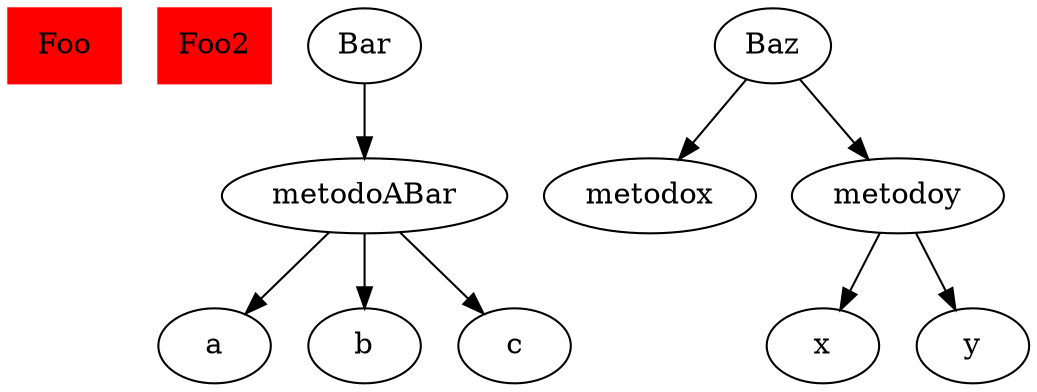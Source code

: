// Arquivo gerado
digraph AnaliseEstatica {
    Foo;

    Foo2;

    Bar -> metodoABar;

    metodoABar -> a;
    metodoABar -> b;
    metodoABar -> c;

    Baz -> metodox;
    Baz -> metodoy;
    metodoy -> x;
    metodoy -> y;

    Foo [shape=box,style=filled,color="red"];
    Foo2 [shape=box,style=filled,color="red"];
}
